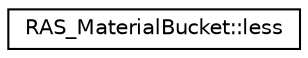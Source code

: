 digraph G
{
  edge [fontname="Helvetica",fontsize="10",labelfontname="Helvetica",labelfontsize="10"];
  node [fontname="Helvetica",fontsize="10",shape=record];
  rankdir=LR;
  Node1 [label="RAS_MaterialBucket::less",height=0.2,width=0.4,color="black", fillcolor="white", style="filled",URL="$dd/d54/structRAS__MaterialBucket_1_1less.html"];
}
